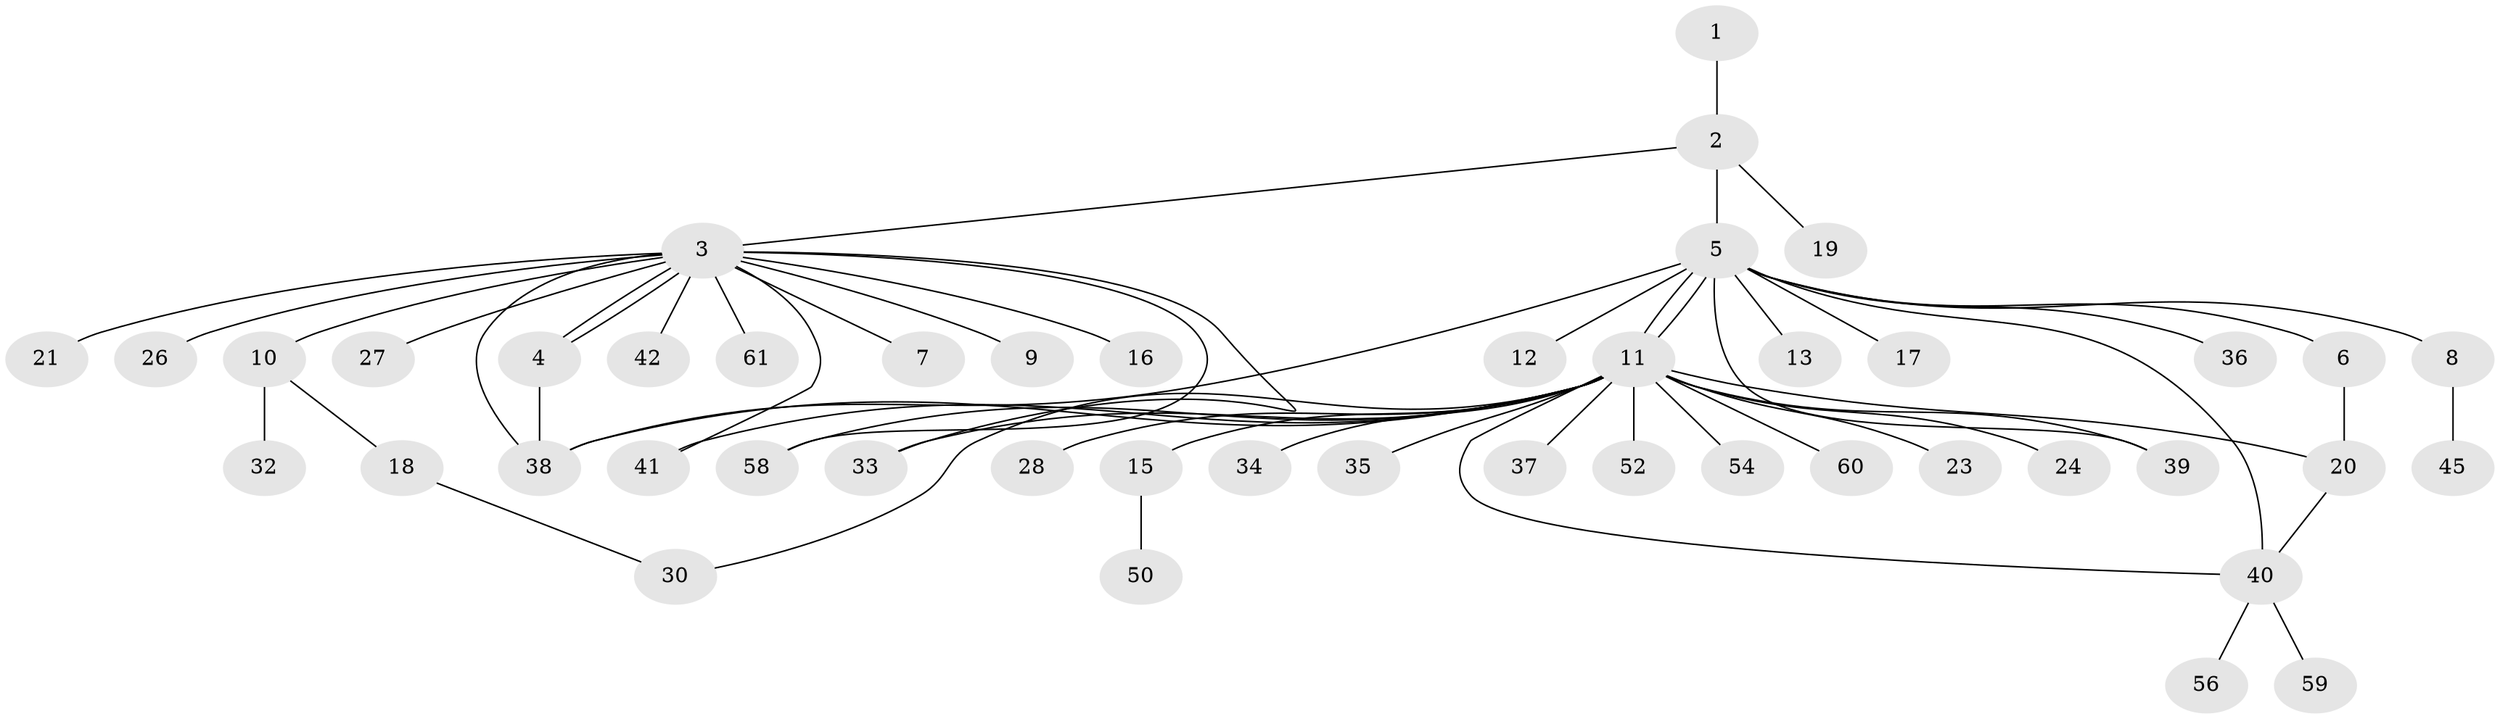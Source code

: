 // Generated by graph-tools (version 1.1) at 2025/23/03/03/25 07:23:48]
// undirected, 46 vertices, 58 edges
graph export_dot {
graph [start="1"]
  node [color=gray90,style=filled];
  1;
  2 [super="+44"];
  3 [super="+51"];
  4;
  5 [super="+46"];
  6;
  7;
  8;
  9;
  10 [super="+31"];
  11 [super="+14"];
  12;
  13;
  15 [super="+22"];
  16;
  17;
  18 [super="+25"];
  19 [super="+29"];
  20 [super="+48"];
  21;
  23 [super="+43"];
  24;
  26;
  27;
  28;
  30 [super="+62"];
  32;
  33;
  34;
  35;
  36;
  37 [super="+53"];
  38 [super="+55"];
  39;
  40 [super="+57"];
  41 [super="+47"];
  42 [super="+49"];
  45;
  50;
  52;
  54;
  56;
  58;
  59;
  60;
  61;
  1 -- 2;
  2 -- 3;
  2 -- 5;
  2 -- 19;
  3 -- 4;
  3 -- 4;
  3 -- 7;
  3 -- 9;
  3 -- 10;
  3 -- 16;
  3 -- 21;
  3 -- 26;
  3 -- 27;
  3 -- 33;
  3 -- 41;
  3 -- 42;
  3 -- 58;
  3 -- 61;
  3 -- 38;
  4 -- 38;
  5 -- 6;
  5 -- 8;
  5 -- 11 [weight=2];
  5 -- 11;
  5 -- 12;
  5 -- 13;
  5 -- 17;
  5 -- 36;
  5 -- 39;
  5 -- 40;
  5 -- 38;
  6 -- 20;
  8 -- 45;
  10 -- 18;
  10 -- 32;
  11 -- 15;
  11 -- 20 [weight=3];
  11 -- 23 [weight=2];
  11 -- 28;
  11 -- 30;
  11 -- 33;
  11 -- 34;
  11 -- 35;
  11 -- 41;
  11 -- 54;
  11 -- 58;
  11 -- 60;
  11 -- 37 [weight=2];
  11 -- 39;
  11 -- 40;
  11 -- 52;
  11 -- 24;
  11 -- 38;
  15 -- 50;
  18 -- 30;
  20 -- 40;
  40 -- 56;
  40 -- 59;
}
